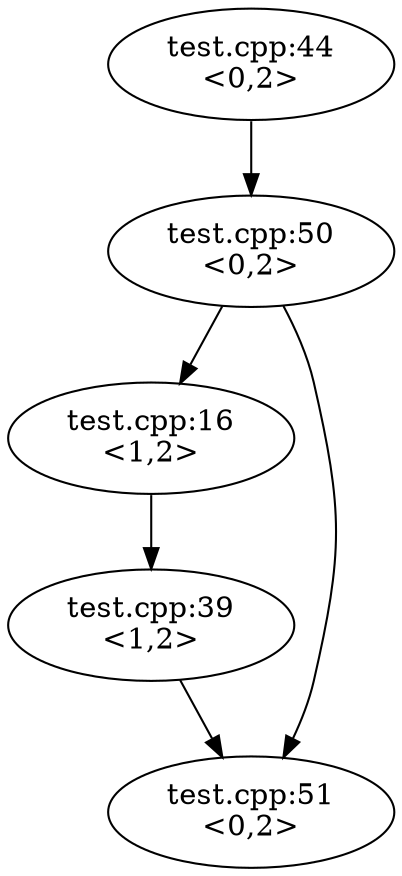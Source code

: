 digraph G {
  n1 -> n2;
  n2 -> n3;
  n3 -> n4;
  n2 -> n5;
  n4 -> n5;
  n1 [label="test.cpp:44\n<0,2>"];
  n2 [label="test.cpp:50\n<0,2>"];
  n3 [label="test.cpp:16\n<1,2>"];
  n4 [label="test.cpp:39\n<1,2>"];
  n5 [label="test.cpp:51\n<0,2>"];
}
